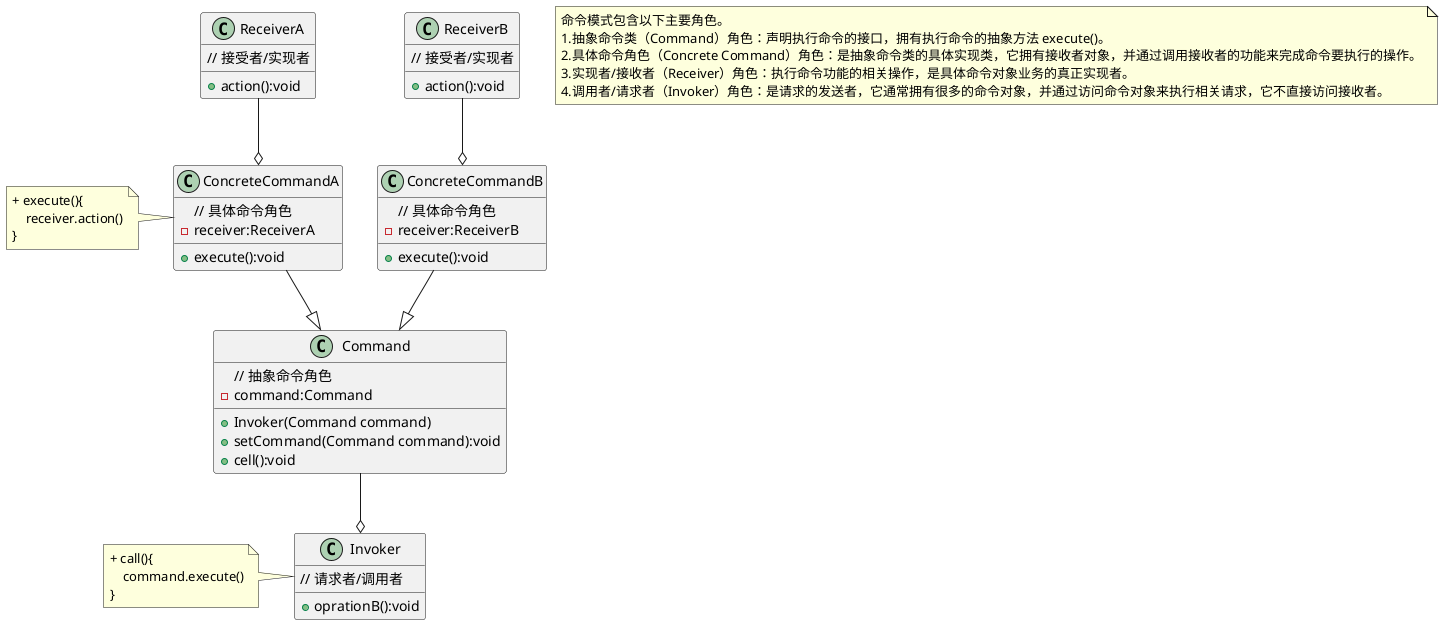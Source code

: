 @startuml
note as command
命令模式包含以下主要角色。
1.抽象命令类（Command）角色：声明执行命令的接口，拥有执行命令的抽象方法 execute()。
2.具体命令角色（Concrete Command）角色：是抽象命令类的具体实现类，它拥有接收者对象，并通过调用接收者的功能来完成命令要执行的操作。
3.实现者/接收者（Receiver）角色：执行命令功能的相关操作，是具体命令对象业务的真正实现者。
4.调用者/请求者（Invoker）角色：是请求的发送者，它通常拥有很多的命令对象，并通过访问命令对象来执行相关请求，它不直接访问接收者。
end note
class Command{
// 抽象命令角色
- command:Command
+ Invoker(Command command)
+ setCommand(Command command):void
+ cell():void
}
class ConcreteCommandA{
// 具体命令角色
- receiver:ReceiverA
+ execute():void
}

class ConcreteCommandB{
// 具体命令角色
- receiver:ReceiverB
+ execute():void
}

class ReceiverA{
// 接受者/实现者
+ action():void
}

class ReceiverB{
// 接受者/实现者
+ action():void
}

class Invoker{
// 请求者/调用者
+ oprationB():void
}


ConcreteCommandA --|> Command
ConcreteCommandB --|> Command
ReceiverA --o ConcreteCommandA
ReceiverB --o ConcreteCommandB

Command --o Invoker

note as invokerCode
+ call(){
    command.execute()
}
end note
invokerCode .right. Invoker

note as ConcreteCommandCode
+ execute(){
    receiver.action()
}
end note
ConcreteCommandCode .right. ConcreteCommandA

@enduml